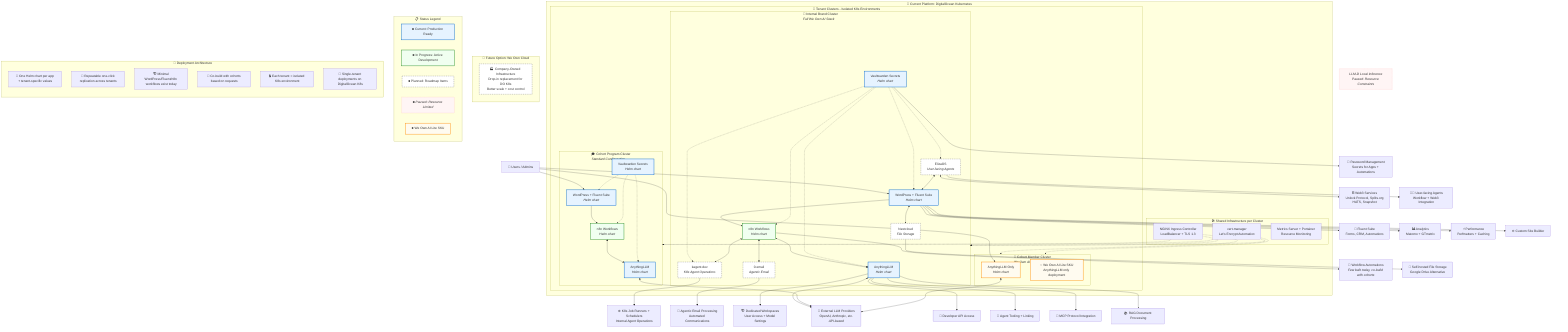 flowchart TD
    %% Class definitions for status indication
    classDef current fill:#e6f3ff,stroke:#0066cc,stroke-width:2px;
    classDef progress fill:#f0fff0,stroke:#228b22,stroke-width:2px;
    classDef planned fill:#fff,stroke:#666,stroke-dasharray:5 4,stroke-width:1.5px;
    classDef paused fill:#fff5f5,stroke:#ff6b6b,stroke-dasharray:2 3,stroke-width:1px,font-style:italic;
    classDef lite fill:#fffbf0,stroke:#ff8c00,stroke-width:2px;

    %% External Users and Services
    Users[👥 Users / Admins]
    ExternalLLMs[🤖 External LLM Providers<br/>OpenAI, Anthropic, etc.<br/><i>API-based</i>]
    Web3Services[⛓️ Web3 Services<br/>Unlock Protocol, Splits.org<br/>HATS, Snapshot]

    %% Current Platform
    subgraph Platform[🌊 Current Platform: DigitalOcean Kubernetes]
        direction TB
        
        %% Shared Infrastructure
        subgraph SharedInfra[🛠️ Shared Infrastructure per Cluster]
            direction LR
            NGINXIngress[NGINX Ingress Controller<br/>LoadBalancer + TLS 1.3]
            CertManager[cert-manager<br/>Let's Encrypt Automation]
            Monitoring[Metrics Server + Portainer<br/>Resource Monitoring]
        end

        %% Tenant Examples
        subgraph Tenants[🏢 Tenant Clusters - Isolated K8s Environments]
            direction TB
            
            %% Internal Brand Cluster
            subgraph Brand[🎯 Internal Brand Cluster<br/><i>Full We Own AI Stack</i>]
                direction TB
                A1[AnythingLLM<br/><i>Helm chart</i>]:::current
                W1[WordPress + Fluent Suite<br/><i>Helm chart</i>]:::current
                N1[n8n Workflows<br/><i>Helm chart</i>]:::progress
                V1[Vaultwarden Secrets<br/><i>Helm chart</i>]:::current
                
                %% Planned apps for brand
                K1[kagent.dev<br/><i>K8s Agent Operations</i>]:::planned
                E1[ElizaOS<br/><i>User-facing Agents</i>]:::planned
                O1[0.email<br/><i>Agentic Email</i>]:::planned
                X1[Nextcloud<br/><i>File Storage</i>]:::planned
            end

            %% Cohort Program Cluster
            subgraph Cohort[🎓 Cohort Program Cluster<br/><i>Standard Configuration</i>]
                direction TB
                A2[AnythingLLM<br/><i>Helm chart</i>]:::current
                W2[WordPress + Fluent Suite<br/><i>Helm chart</i>]:::current
                N2[n8n Workflows<br/><i>Helm chart</i>]:::progress
                V2[Vaultwarden Secrets<br/><i>Helm chart</i>]:::current
            end

            %% Member Cluster (Lite)
            subgraph Member[👤 Cohort Member Cluster<br/><i>We Own AI Lite</i>]
                direction TB
                A3[AnythingLLM Only<br/><i>Helm chart</i>]:::lite
                LiteNote[💡 We Own AI Lite SKU<br/>AnythingLLM only deployment]:::lite
            end
        end
    end

    %% Future Platform Option
    subgraph Future[🚀 Future Option: We Own Cloud]
        direction TB
        CloudReplacement[🏭 Company-Owned Infrastructure<br/>Drop-in replacement for DO K8s<br/>Better scale + cost control]:::planned
    end

    %% App Capabilities - AnythingLLM
    A1 --> A1RAG[📚 RAG Document Processing]
    A1 --> A1MCP[🔌 MCP Protocol Integration]
    A1 --> A1Agents[🤖 Agent Tooling + Linking]
    A1 --> A1API[🔧 Developer API Access]
    A1 --> A1Workspaces[🏗️ Dedicated Workspaces<br/>User Access + Model Settings]

    %% App Capabilities - WordPress + Fluent Suite
    W1 --> W1Forms[📝 Fluent Suite<br/>Forms, CRM, Automations]
    W1 --> W1Analytics[📊 Analytics<br/>Matomo + GTmetrix]
    W1 --> W1Performance[⚡ Performance<br/>Perfmatters + Caching]
    W1 --> W1Sites[🌐 Custom Site Builder]

    %% App Capabilities - n8n
    N1 --> N1Connections[🔗 Workflow Automations<br/><i>Few built today, co-build with cohorts</i>]

    %% App Capabilities - Vaultwarden
    V1 --> V1Secrets[🔐 Password Management<br/>Secrets for Apps + Automations]

    %% Planned App Capabilities
    K1 --> K1Jobs[⚙️ K8s Job Runners + Schedulers<br/>Internal Agent Operations]
    E1 --> E1UserAgents[👨‍💼 User-facing Agents<br/>Workflow + Web3 Integration]
    O1 --> O1Email[📧 Agentic Email Processing<br/>Automated Communications]
    X1 --> X1Storage[💾 Self-hosted File Storage<br/>Google Drive Alternative]

    %% Data Flow and Interactions
    Users --> W1
    Users --> W2
    Users --> A3

    %% WordPress triggers n8n workflows
    W1 --> N1
    W2 --> N2

    %% n8n orchestrates with AnythingLLM
    N1 <--> A1
    N2 <--> A2

    %% AnythingLLM connects to external LLM providers
    A1 <--> ExternalLLMs
    A2 <--> ExternalLLMs
    A3 <--> ExternalLLMs

    %% Vaultwarden supplies secrets to all apps
    V1 -.-> W1
    V1 -.-> N1
    V1 -.-> A1
    V1 -.-> K1
    V1 -.-> E1

    V2 -.-> W2
    V2 -.-> N2
    V2 -.-> A2

    %% Planned integrations
    W1 <--> X1
    N1 <--> O1
    N1 <--> K1
    E1 <--> W1
    E1 <--> Web3Services

    %% Shared infrastructure connections
    NGINXIngress -.-> Brand
    NGINXIngress -.-> Cohort
    NGINXIngress -.-> Member
    CertManager -.-> Brand
    CertManager -.-> Cohort
    CertManager -.-> Member

    %% Paused/Backlog item
    LLMDPaused[LLM-D Local Inference<br/><i>Paused: Resource Constraints</i>]:::paused

    %% Legend
    subgraph Legend[📋 Status Legend]
        direction LR
        LegendCurrent[■ Current: Production Ready]:::current
        LegendProgress[■ In Progress: Active Development]:::progress
        LegendPlanned[■ Planned: Roadmap Items]:::planned
        LegendPaused[■ Paused: Resource Limited]:::paused
        LegendLite[■ We Own AI Lite SKU]:::lite
    end

    %% Deployment Notes
    subgraph DeploymentNotes[📝 Deployment Architecture]
        direction TB
        Note1[🎯 One Helm chart per app + tenant-specific values]
        Note2[🔄 Repeatable one-click replication across tenants]
        Note3[🏗️ Minimal WordPress/Fluent/n8n workflows exist today]
        Note4[👥 Co-build with cohorts based on requests]
        Note5[🔒 Each tenant = isolated K8s environment]
        Note6[🌊 Single-tenant deployments on DigitalOcean K8s]
    end

    %% Comments and annotations
    %% CURRENT: AnythingLLM, WordPress+Fluent, Vaultwarden - all production ready with enterprise security
    %% IN-PROGRESS: n8n deployment system complete, few workflows built yet
    %% PLANNED: kagent.dev (K8s-native agents), ElizaOS (user agents), 0.email, Nextcloud
    %% PAUSED: LLM-D due to resource constraints on base-size DO clusters
    %% LITE SKU: We Own AI Lite = AnythingLLM only deployment
    %% FUTURE: We Own Cloud as drop-in replacement for DigitalOcean infrastructure